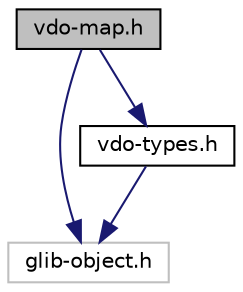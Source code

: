 digraph "vdo-map.h"
{
 // LATEX_PDF_SIZE
  edge [fontname="Helvetica",fontsize="10",labelfontname="Helvetica",labelfontsize="10"];
  node [fontname="Helvetica",fontsize="10",shape=record];
  Node1 [label="vdo-map.h",height=0.2,width=0.4,color="black", fillcolor="grey75", style="filled", fontcolor="black",tooltip="A class representing a dictionary mapping keys to values."];
  Node1 -> Node2 [color="midnightblue",fontsize="10",style="solid",fontname="Helvetica"];
  Node2 [label="glib-object.h",height=0.2,width=0.4,color="grey75", fillcolor="white", style="filled",tooltip=" "];
  Node1 -> Node3 [color="midnightblue",fontsize="10",style="solid",fontname="Helvetica"];
  Node3 [label="vdo-types.h",height=0.2,width=0.4,color="black", fillcolor="white", style="filled",URL="$vdo-types_8h.html",tooltip="Vdo common type definitions."];
  Node3 -> Node2 [color="midnightblue",fontsize="10",style="solid",fontname="Helvetica"];
}
